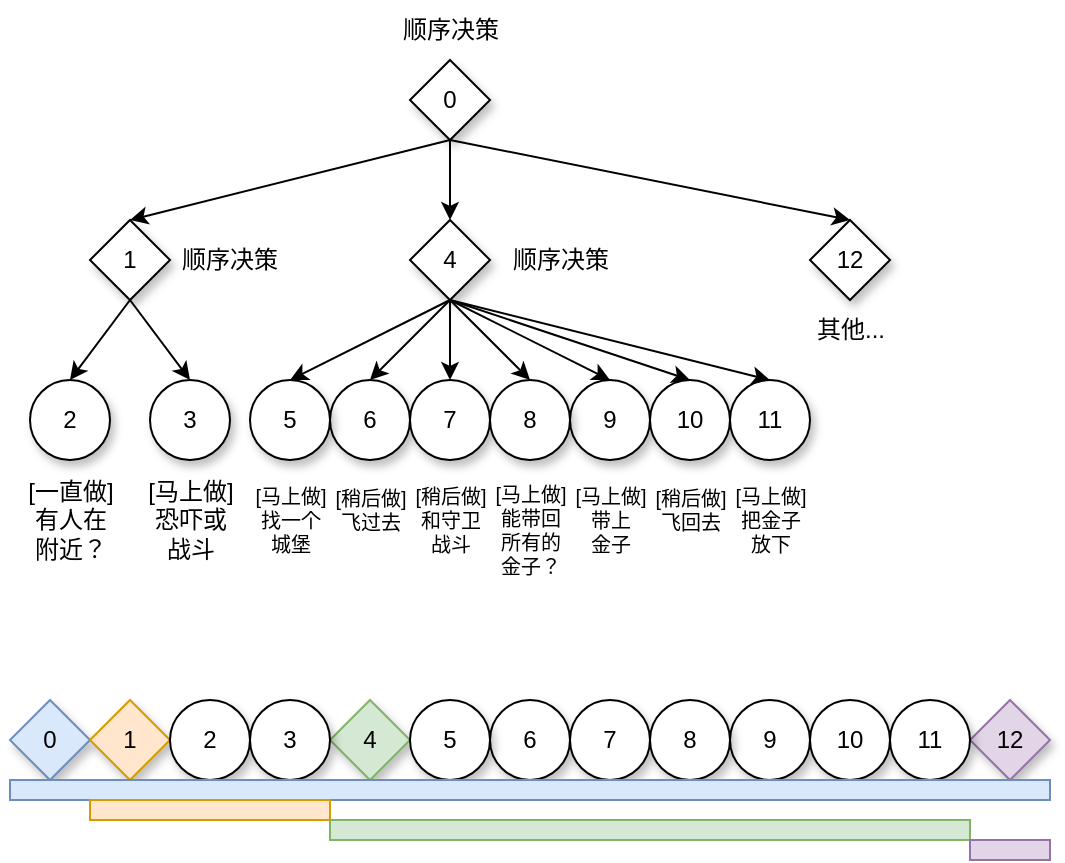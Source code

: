 <mxfile version="26.0.6">
  <diagram name="第 1 页" id="vUlN-p0JuBHu4H8eshn-">
    <mxGraphModel dx="679" dy="436" grid="1" gridSize="10" guides="1" tooltips="1" connect="1" arrows="1" fold="1" page="1" pageScale="1" pageWidth="827" pageHeight="1169" math="0" shadow="0">
      <root>
        <mxCell id="0" />
        <mxCell id="1" parent="0" />
        <mxCell id="F161tVvBFEbwXO0ZhcAf-1" value="0" style="rhombus;whiteSpace=wrap;html=1;shadow=1;" vertex="1" parent="1">
          <mxGeometry x="320" y="120" width="40" height="40" as="geometry" />
        </mxCell>
        <mxCell id="F161tVvBFEbwXO0ZhcAf-2" value="9" style="ellipse;whiteSpace=wrap;html=1;aspect=fixed;shadow=1;" vertex="1" parent="1">
          <mxGeometry x="400" y="280" width="40" height="40" as="geometry" />
        </mxCell>
        <mxCell id="F161tVvBFEbwXO0ZhcAf-3" value="4" style="rhombus;whiteSpace=wrap;html=1;shadow=1;" vertex="1" parent="1">
          <mxGeometry x="320" y="200" width="40" height="40" as="geometry" />
        </mxCell>
        <mxCell id="F161tVvBFEbwXO0ZhcAf-4" value="1" style="rhombus;whiteSpace=wrap;html=1;shadow=1;" vertex="1" parent="1">
          <mxGeometry x="160" y="200" width="40" height="40" as="geometry" />
        </mxCell>
        <mxCell id="F161tVvBFEbwXO0ZhcAf-5" value="12" style="rhombus;whiteSpace=wrap;html=1;shadow=1;" vertex="1" parent="1">
          <mxGeometry x="520" y="200" width="40" height="40" as="geometry" />
        </mxCell>
        <mxCell id="F161tVvBFEbwXO0ZhcAf-6" value="10" style="ellipse;whiteSpace=wrap;html=1;aspect=fixed;shadow=1;" vertex="1" parent="1">
          <mxGeometry x="440" y="280" width="40" height="40" as="geometry" />
        </mxCell>
        <mxCell id="F161tVvBFEbwXO0ZhcAf-7" value="11" style="ellipse;whiteSpace=wrap;html=1;aspect=fixed;shadow=1;" vertex="1" parent="1">
          <mxGeometry x="480" y="280" width="40" height="40" as="geometry" />
        </mxCell>
        <mxCell id="F161tVvBFEbwXO0ZhcAf-8" value="6" style="ellipse;whiteSpace=wrap;html=1;aspect=fixed;shadow=1;" vertex="1" parent="1">
          <mxGeometry x="280" y="280" width="40" height="40" as="geometry" />
        </mxCell>
        <mxCell id="F161tVvBFEbwXO0ZhcAf-9" value="7" style="ellipse;whiteSpace=wrap;html=1;aspect=fixed;shadow=1;" vertex="1" parent="1">
          <mxGeometry x="320" y="280" width="40" height="40" as="geometry" />
        </mxCell>
        <mxCell id="F161tVvBFEbwXO0ZhcAf-10" value="8" style="ellipse;whiteSpace=wrap;html=1;aspect=fixed;shadow=1;" vertex="1" parent="1">
          <mxGeometry x="360" y="280" width="40" height="40" as="geometry" />
        </mxCell>
        <mxCell id="F161tVvBFEbwXO0ZhcAf-11" value="2" style="ellipse;whiteSpace=wrap;html=1;aspect=fixed;shadow=1;" vertex="1" parent="1">
          <mxGeometry x="130" y="280" width="40" height="40" as="geometry" />
        </mxCell>
        <mxCell id="F161tVvBFEbwXO0ZhcAf-12" value="3" style="ellipse;whiteSpace=wrap;html=1;aspect=fixed;shadow=1;" vertex="1" parent="1">
          <mxGeometry x="190" y="280" width="40" height="40" as="geometry" />
        </mxCell>
        <mxCell id="F161tVvBFEbwXO0ZhcAf-13" value="5" style="ellipse;whiteSpace=wrap;html=1;aspect=fixed;shadow=1;" vertex="1" parent="1">
          <mxGeometry x="240" y="280" width="40" height="40" as="geometry" />
        </mxCell>
        <mxCell id="F161tVvBFEbwXO0ZhcAf-15" value="" style="endArrow=classic;html=1;rounded=0;exitX=0.5;exitY=1;exitDx=0;exitDy=0;entryX=0.5;entryY=0;entryDx=0;entryDy=0;" edge="1" parent="1" source="F161tVvBFEbwXO0ZhcAf-4" target="F161tVvBFEbwXO0ZhcAf-11">
          <mxGeometry width="50" height="50" relative="1" as="geometry">
            <mxPoint x="250" y="220" as="sourcePoint" />
            <mxPoint x="300" y="170" as="targetPoint" />
          </mxGeometry>
        </mxCell>
        <mxCell id="F161tVvBFEbwXO0ZhcAf-16" value="" style="endArrow=classic;html=1;rounded=0;exitX=0.5;exitY=1;exitDx=0;exitDy=0;entryX=0.5;entryY=0;entryDx=0;entryDy=0;" edge="1" parent="1" source="F161tVvBFEbwXO0ZhcAf-4" target="F161tVvBFEbwXO0ZhcAf-12">
          <mxGeometry width="50" height="50" relative="1" as="geometry">
            <mxPoint x="60" y="260" as="sourcePoint" />
            <mxPoint x="110" y="210" as="targetPoint" />
          </mxGeometry>
        </mxCell>
        <mxCell id="F161tVvBFEbwXO0ZhcAf-17" value="" style="endArrow=classic;html=1;rounded=0;exitX=0.5;exitY=1;exitDx=0;exitDy=0;entryX=0.5;entryY=0;entryDx=0;entryDy=0;" edge="1" parent="1" source="F161tVvBFEbwXO0ZhcAf-1" target="F161tVvBFEbwXO0ZhcAf-4">
          <mxGeometry width="50" height="50" relative="1" as="geometry">
            <mxPoint x="240" y="260" as="sourcePoint" />
            <mxPoint x="290" y="210" as="targetPoint" />
          </mxGeometry>
        </mxCell>
        <mxCell id="F161tVvBFEbwXO0ZhcAf-18" value="" style="endArrow=classic;html=1;rounded=0;" edge="1" parent="1" target="F161tVvBFEbwXO0ZhcAf-3">
          <mxGeometry width="50" height="50" relative="1" as="geometry">
            <mxPoint x="340" y="160" as="sourcePoint" />
            <mxPoint x="460" y="160" as="targetPoint" />
          </mxGeometry>
        </mxCell>
        <mxCell id="F161tVvBFEbwXO0ZhcAf-19" value="" style="endArrow=classic;html=1;rounded=0;entryX=0.5;entryY=0;entryDx=0;entryDy=0;" edge="1" parent="1" target="F161tVvBFEbwXO0ZhcAf-5">
          <mxGeometry width="50" height="50" relative="1" as="geometry">
            <mxPoint x="340" y="160" as="sourcePoint" />
            <mxPoint x="440" y="150" as="targetPoint" />
          </mxGeometry>
        </mxCell>
        <mxCell id="F161tVvBFEbwXO0ZhcAf-20" value="" style="endArrow=classic;html=1;rounded=0;exitX=0.5;exitY=1;exitDx=0;exitDy=0;entryX=0.5;entryY=0;entryDx=0;entryDy=0;" edge="1" parent="1" source="F161tVvBFEbwXO0ZhcAf-3" target="F161tVvBFEbwXO0ZhcAf-13">
          <mxGeometry width="50" height="50" relative="1" as="geometry">
            <mxPoint x="380" y="270" as="sourcePoint" />
            <mxPoint x="430" y="220" as="targetPoint" />
          </mxGeometry>
        </mxCell>
        <mxCell id="F161tVvBFEbwXO0ZhcAf-21" value="" style="endArrow=classic;html=1;rounded=0;exitX=0.5;exitY=1;exitDx=0;exitDy=0;entryX=0.5;entryY=0;entryDx=0;entryDy=0;" edge="1" parent="1" source="F161tVvBFEbwXO0ZhcAf-3" target="F161tVvBFEbwXO0ZhcAf-8">
          <mxGeometry width="50" height="50" relative="1" as="geometry">
            <mxPoint x="350" y="250" as="sourcePoint" />
            <mxPoint x="270" y="290" as="targetPoint" />
          </mxGeometry>
        </mxCell>
        <mxCell id="F161tVvBFEbwXO0ZhcAf-22" value="" style="endArrow=classic;html=1;rounded=0;exitX=0.5;exitY=1;exitDx=0;exitDy=0;" edge="1" parent="1" source="F161tVvBFEbwXO0ZhcAf-3" target="F161tVvBFEbwXO0ZhcAf-9">
          <mxGeometry width="50" height="50" relative="1" as="geometry">
            <mxPoint x="340" y="240" as="sourcePoint" />
            <mxPoint x="280" y="300" as="targetPoint" />
          </mxGeometry>
        </mxCell>
        <mxCell id="F161tVvBFEbwXO0ZhcAf-23" value="" style="endArrow=classic;html=1;rounded=0;entryX=0.5;entryY=0;entryDx=0;entryDy=0;exitX=0.5;exitY=1;exitDx=0;exitDy=0;" edge="1" parent="1" source="F161tVvBFEbwXO0ZhcAf-3" target="F161tVvBFEbwXO0ZhcAf-10">
          <mxGeometry width="50" height="50" relative="1" as="geometry">
            <mxPoint x="330" y="240" as="sourcePoint" />
            <mxPoint x="290" y="310" as="targetPoint" />
          </mxGeometry>
        </mxCell>
        <mxCell id="F161tVvBFEbwXO0ZhcAf-24" value="" style="endArrow=classic;html=1;rounded=0;entryX=0.5;entryY=0;entryDx=0;entryDy=0;exitX=0.5;exitY=1;exitDx=0;exitDy=0;" edge="1" parent="1" source="F161tVvBFEbwXO0ZhcAf-3" target="F161tVvBFEbwXO0ZhcAf-2">
          <mxGeometry width="50" height="50" relative="1" as="geometry">
            <mxPoint x="380" y="240" as="sourcePoint" />
            <mxPoint x="300" y="320" as="targetPoint" />
          </mxGeometry>
        </mxCell>
        <mxCell id="F161tVvBFEbwXO0ZhcAf-25" value="" style="endArrow=classic;html=1;rounded=0;entryX=0.5;entryY=0;entryDx=0;entryDy=0;exitX=0.5;exitY=1;exitDx=0;exitDy=0;" edge="1" parent="1" source="F161tVvBFEbwXO0ZhcAf-3" target="F161tVvBFEbwXO0ZhcAf-6">
          <mxGeometry width="50" height="50" relative="1" as="geometry">
            <mxPoint x="370" y="240" as="sourcePoint" />
            <mxPoint x="430" y="200" as="targetPoint" />
          </mxGeometry>
        </mxCell>
        <mxCell id="F161tVvBFEbwXO0ZhcAf-26" value="" style="endArrow=classic;html=1;rounded=0;entryX=0.5;entryY=0;entryDx=0;entryDy=0;" edge="1" parent="1" target="F161tVvBFEbwXO0ZhcAf-7">
          <mxGeometry width="50" height="50" relative="1" as="geometry">
            <mxPoint x="340" y="240" as="sourcePoint" />
            <mxPoint x="450" y="210" as="targetPoint" />
          </mxGeometry>
        </mxCell>
        <mxCell id="F161tVvBFEbwXO0ZhcAf-27" value="顺序决策" style="text;html=1;align=center;verticalAlign=middle;resizable=0;points=[];autosize=1;strokeColor=none;fillColor=none;" vertex="1" parent="1">
          <mxGeometry x="305" y="90" width="70" height="30" as="geometry" />
        </mxCell>
        <mxCell id="F161tVvBFEbwXO0ZhcAf-28" value="顺序决策" style="text;html=1;align=center;verticalAlign=middle;whiteSpace=wrap;rounded=0;" vertex="1" parent="1">
          <mxGeometry x="200" y="205" width="60" height="30" as="geometry" />
        </mxCell>
        <mxCell id="F161tVvBFEbwXO0ZhcAf-29" value="顺序决策" style="text;html=1;align=center;verticalAlign=middle;resizable=0;points=[];autosize=1;strokeColor=none;fillColor=none;" vertex="1" parent="1">
          <mxGeometry x="360" y="205" width="70" height="30" as="geometry" />
        </mxCell>
        <mxCell id="F161tVvBFEbwXO0ZhcAf-30" value="其他..." style="text;html=1;align=center;verticalAlign=middle;resizable=0;points=[];autosize=1;strokeColor=none;fillColor=none;" vertex="1" parent="1">
          <mxGeometry x="510" y="240" width="60" height="30" as="geometry" />
        </mxCell>
        <mxCell id="F161tVvBFEbwXO0ZhcAf-31" value="[一直做]&lt;div&gt;有人在&lt;/div&gt;&lt;div&gt;附近？&lt;/div&gt;" style="text;html=1;align=center;verticalAlign=middle;resizable=0;points=[];autosize=1;strokeColor=none;fillColor=none;" vertex="1" parent="1">
          <mxGeometry x="115" y="320" width="70" height="60" as="geometry" />
        </mxCell>
        <mxCell id="F161tVvBFEbwXO0ZhcAf-32" value="[马上做]&lt;div&gt;恐吓或&lt;/div&gt;&lt;div&gt;战斗&lt;/div&gt;" style="text;html=1;align=center;verticalAlign=middle;resizable=0;points=[];autosize=1;strokeColor=none;fillColor=none;" vertex="1" parent="1">
          <mxGeometry x="175" y="320" width="70" height="60" as="geometry" />
        </mxCell>
        <mxCell id="F161tVvBFEbwXO0ZhcAf-33" value="[马上做]&lt;div&gt;找一个&lt;/div&gt;&lt;div&gt;城堡&lt;/div&gt;" style="text;html=1;align=center;verticalAlign=middle;resizable=0;points=[];autosize=1;strokeColor=none;fillColor=none;fontSize=10;" vertex="1" parent="1">
          <mxGeometry x="230" y="325" width="60" height="50" as="geometry" />
        </mxCell>
        <mxCell id="F161tVvBFEbwXO0ZhcAf-34" value="[稍后做]&lt;div&gt;飞过去&lt;/div&gt;" style="text;html=1;align=center;verticalAlign=middle;resizable=0;points=[];autosize=1;strokeColor=none;fillColor=none;fontSize=10;" vertex="1" parent="1">
          <mxGeometry x="270" y="325" width="60" height="40" as="geometry" />
        </mxCell>
        <mxCell id="F161tVvBFEbwXO0ZhcAf-35" value="[稍后做]&lt;div&gt;和守卫&lt;/div&gt;&lt;div&gt;战斗&lt;/div&gt;" style="text;html=1;align=center;verticalAlign=middle;resizable=0;points=[];autosize=1;strokeColor=none;fillColor=none;fontSize=10;" vertex="1" parent="1">
          <mxGeometry x="310" y="325" width="60" height="50" as="geometry" />
        </mxCell>
        <mxCell id="F161tVvBFEbwXO0ZhcAf-36" value="[马上做]&lt;div&gt;能带回&lt;/div&gt;&lt;div&gt;所有的&lt;/div&gt;&lt;div&gt;金子？&lt;/div&gt;" style="text;html=1;align=center;verticalAlign=middle;resizable=0;points=[];autosize=1;strokeColor=none;fillColor=none;fontSize=10;" vertex="1" parent="1">
          <mxGeometry x="350" y="325" width="60" height="60" as="geometry" />
        </mxCell>
        <mxCell id="F161tVvBFEbwXO0ZhcAf-37" value="[马上做]&lt;div&gt;带上&lt;/div&gt;&lt;div&gt;金子&lt;/div&gt;" style="text;html=1;align=center;verticalAlign=middle;resizable=0;points=[];autosize=1;strokeColor=none;fillColor=none;fontSize=10;" vertex="1" parent="1">
          <mxGeometry x="390" y="325" width="60" height="50" as="geometry" />
        </mxCell>
        <mxCell id="F161tVvBFEbwXO0ZhcAf-38" value="[稍后做]&lt;div&gt;飞回去&lt;/div&gt;" style="text;html=1;align=center;verticalAlign=middle;resizable=0;points=[];autosize=1;strokeColor=none;fillColor=none;fontSize=10;" vertex="1" parent="1">
          <mxGeometry x="430" y="325" width="60" height="40" as="geometry" />
        </mxCell>
        <mxCell id="F161tVvBFEbwXO0ZhcAf-39" value="[马上做]&lt;div&gt;把金子&lt;/div&gt;&lt;div&gt;放下&lt;/div&gt;" style="text;html=1;align=center;verticalAlign=middle;resizable=0;points=[];autosize=1;strokeColor=none;fillColor=none;fontSize=10;" vertex="1" parent="1">
          <mxGeometry x="470" y="325" width="60" height="50" as="geometry" />
        </mxCell>
        <mxCell id="F161tVvBFEbwXO0ZhcAf-40" value="0" style="rhombus;whiteSpace=wrap;html=1;shadow=1;fillColor=#dae8fc;strokeColor=#6c8ebf;" vertex="1" parent="1">
          <mxGeometry x="120" y="440" width="40" height="40" as="geometry" />
        </mxCell>
        <mxCell id="F161tVvBFEbwXO0ZhcAf-41" value="9" style="ellipse;whiteSpace=wrap;html=1;aspect=fixed;shadow=1;" vertex="1" parent="1">
          <mxGeometry x="480" y="440" width="40" height="40" as="geometry" />
        </mxCell>
        <mxCell id="F161tVvBFEbwXO0ZhcAf-42" value="4" style="rhombus;whiteSpace=wrap;html=1;shadow=1;fillColor=#d5e8d4;strokeColor=#82b366;" vertex="1" parent="1">
          <mxGeometry x="280" y="440" width="40" height="40" as="geometry" />
        </mxCell>
        <mxCell id="F161tVvBFEbwXO0ZhcAf-43" value="1" style="rhombus;whiteSpace=wrap;html=1;shadow=1;fillColor=#ffe6cc;strokeColor=#d79b00;" vertex="1" parent="1">
          <mxGeometry x="160" y="440" width="40" height="40" as="geometry" />
        </mxCell>
        <mxCell id="F161tVvBFEbwXO0ZhcAf-44" value="12" style="rhombus;whiteSpace=wrap;html=1;shadow=1;fillColor=#e1d5e7;strokeColor=#9673a6;" vertex="1" parent="1">
          <mxGeometry x="600" y="440" width="40" height="40" as="geometry" />
        </mxCell>
        <mxCell id="F161tVvBFEbwXO0ZhcAf-45" value="10" style="ellipse;whiteSpace=wrap;html=1;aspect=fixed;shadow=1;" vertex="1" parent="1">
          <mxGeometry x="520" y="440" width="40" height="40" as="geometry" />
        </mxCell>
        <mxCell id="F161tVvBFEbwXO0ZhcAf-46" value="11" style="ellipse;whiteSpace=wrap;html=1;aspect=fixed;shadow=1;" vertex="1" parent="1">
          <mxGeometry x="560" y="440" width="40" height="40" as="geometry" />
        </mxCell>
        <mxCell id="F161tVvBFEbwXO0ZhcAf-47" value="6" style="ellipse;whiteSpace=wrap;html=1;aspect=fixed;shadow=1;" vertex="1" parent="1">
          <mxGeometry x="360" y="440" width="40" height="40" as="geometry" />
        </mxCell>
        <mxCell id="F161tVvBFEbwXO0ZhcAf-48" value="7" style="ellipse;whiteSpace=wrap;html=1;aspect=fixed;shadow=1;" vertex="1" parent="1">
          <mxGeometry x="400" y="440" width="40" height="40" as="geometry" />
        </mxCell>
        <mxCell id="F161tVvBFEbwXO0ZhcAf-49" value="8" style="ellipse;whiteSpace=wrap;html=1;aspect=fixed;shadow=1;" vertex="1" parent="1">
          <mxGeometry x="440" y="440" width="40" height="40" as="geometry" />
        </mxCell>
        <mxCell id="F161tVvBFEbwXO0ZhcAf-50" value="2" style="ellipse;whiteSpace=wrap;html=1;aspect=fixed;shadow=1;" vertex="1" parent="1">
          <mxGeometry x="200" y="440" width="40" height="40" as="geometry" />
        </mxCell>
        <mxCell id="F161tVvBFEbwXO0ZhcAf-51" value="3" style="ellipse;whiteSpace=wrap;html=1;aspect=fixed;shadow=1;" vertex="1" parent="1">
          <mxGeometry x="240" y="440" width="40" height="40" as="geometry" />
        </mxCell>
        <mxCell id="F161tVvBFEbwXO0ZhcAf-52" value="5" style="ellipse;whiteSpace=wrap;html=1;aspect=fixed;shadow=1;" vertex="1" parent="1">
          <mxGeometry x="320" y="440" width="40" height="40" as="geometry" />
        </mxCell>
        <mxCell id="F161tVvBFEbwXO0ZhcAf-78" value="" style="rounded=0;whiteSpace=wrap;html=1;fillColor=#dae8fc;strokeColor=#6c8ebf;" vertex="1" parent="1">
          <mxGeometry x="120" y="480" width="520" height="10" as="geometry" />
        </mxCell>
        <mxCell id="F161tVvBFEbwXO0ZhcAf-79" value="" style="rounded=0;whiteSpace=wrap;html=1;fillColor=#ffe6cc;strokeColor=#d79b00;" vertex="1" parent="1">
          <mxGeometry x="160" y="490" width="120" height="10" as="geometry" />
        </mxCell>
        <mxCell id="F161tVvBFEbwXO0ZhcAf-80" value="" style="rounded=0;whiteSpace=wrap;html=1;fillColor=#d5e8d4;strokeColor=#82b366;" vertex="1" parent="1">
          <mxGeometry x="280" y="500" width="320" height="10" as="geometry" />
        </mxCell>
        <mxCell id="F161tVvBFEbwXO0ZhcAf-81" value="" style="rounded=0;whiteSpace=wrap;html=1;fillColor=#e1d5e7;strokeColor=#9673a6;" vertex="1" parent="1">
          <mxGeometry x="600" y="510" width="40" height="10" as="geometry" />
        </mxCell>
      </root>
    </mxGraphModel>
  </diagram>
</mxfile>
